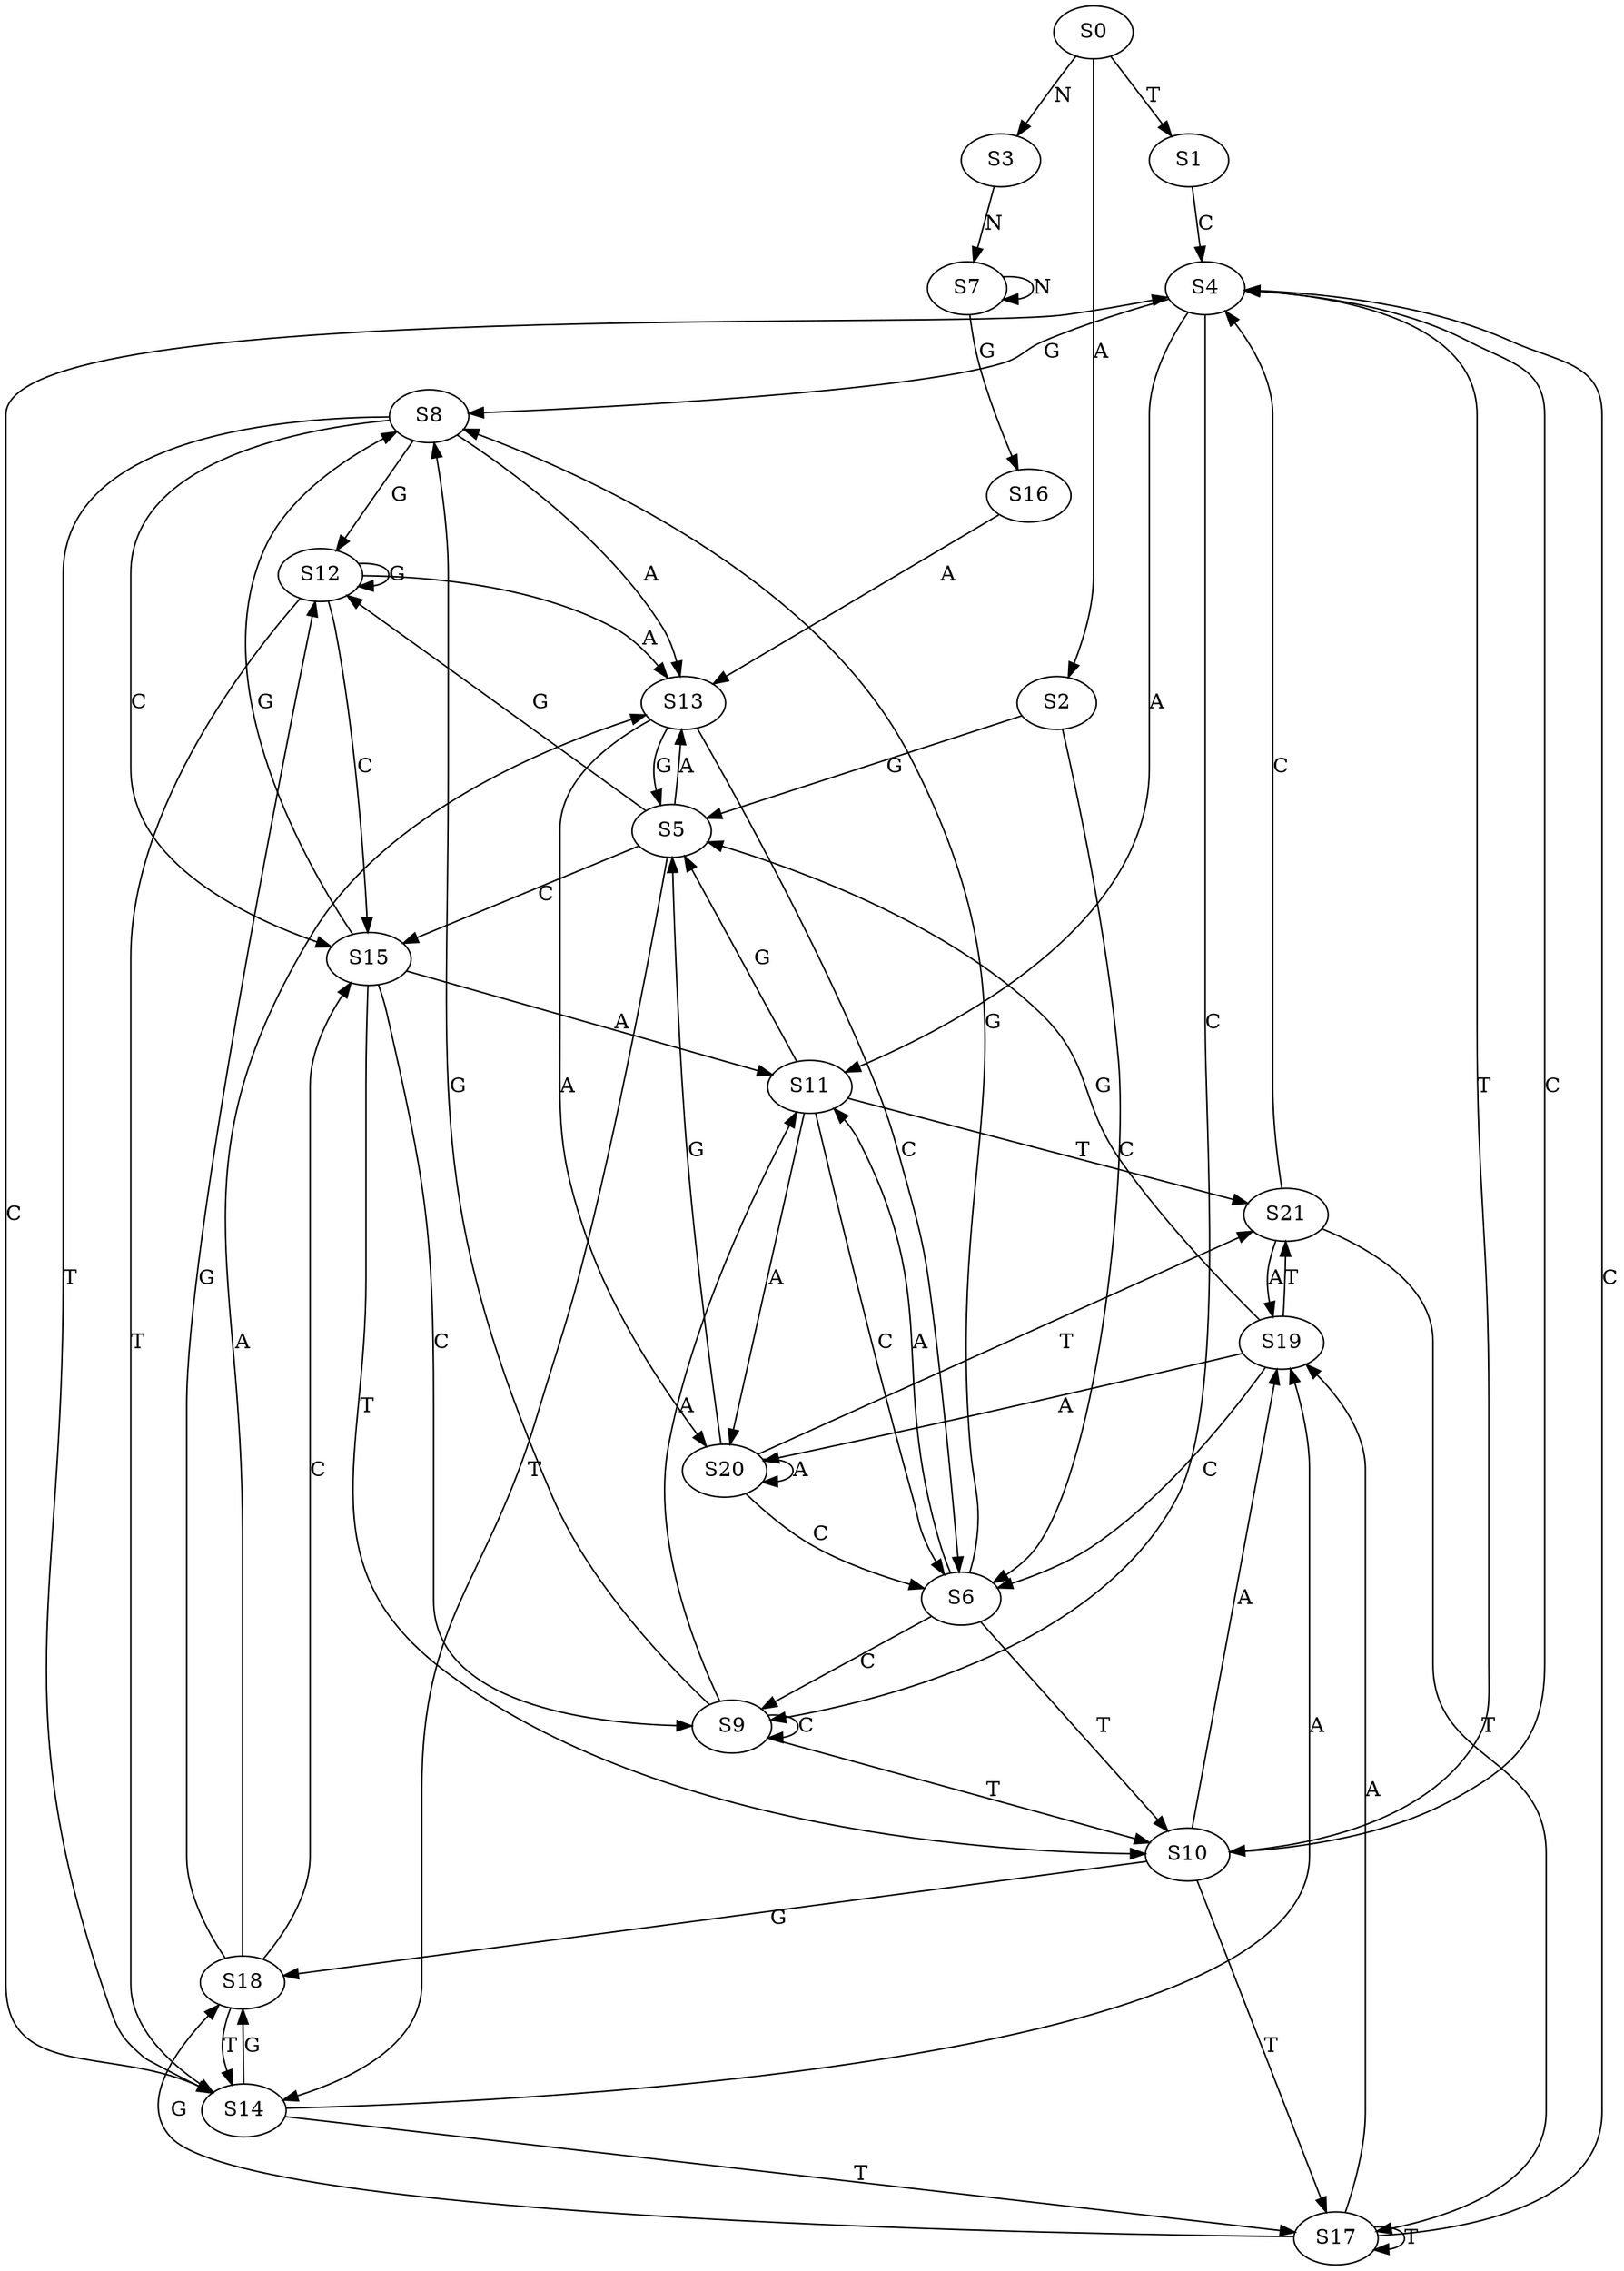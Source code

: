 strict digraph  {
	S0 -> S1 [ label = T ];
	S0 -> S2 [ label = A ];
	S0 -> S3 [ label = N ];
	S1 -> S4 [ label = C ];
	S2 -> S5 [ label = G ];
	S2 -> S6 [ label = C ];
	S3 -> S7 [ label = N ];
	S4 -> S8 [ label = G ];
	S4 -> S9 [ label = C ];
	S4 -> S10 [ label = T ];
	S4 -> S11 [ label = A ];
	S5 -> S12 [ label = G ];
	S5 -> S13 [ label = A ];
	S5 -> S14 [ label = T ];
	S5 -> S15 [ label = C ];
	S6 -> S10 [ label = T ];
	S6 -> S8 [ label = G ];
	S6 -> S9 [ label = C ];
	S6 -> S11 [ label = A ];
	S7 -> S16 [ label = G ];
	S7 -> S7 [ label = N ];
	S8 -> S12 [ label = G ];
	S8 -> S14 [ label = T ];
	S8 -> S15 [ label = C ];
	S8 -> S13 [ label = A ];
	S9 -> S10 [ label = T ];
	S9 -> S11 [ label = A ];
	S9 -> S8 [ label = G ];
	S9 -> S9 [ label = C ];
	S10 -> S17 [ label = T ];
	S10 -> S4 [ label = C ];
	S10 -> S18 [ label = G ];
	S10 -> S19 [ label = A ];
	S11 -> S6 [ label = C ];
	S11 -> S20 [ label = A ];
	S11 -> S5 [ label = G ];
	S11 -> S21 [ label = T ];
	S12 -> S14 [ label = T ];
	S12 -> S13 [ label = A ];
	S12 -> S12 [ label = G ];
	S12 -> S15 [ label = C ];
	S13 -> S20 [ label = A ];
	S13 -> S5 [ label = G ];
	S13 -> S6 [ label = C ];
	S14 -> S18 [ label = G ];
	S14 -> S4 [ label = C ];
	S14 -> S17 [ label = T ];
	S14 -> S19 [ label = A ];
	S15 -> S10 [ label = T ];
	S15 -> S9 [ label = C ];
	S15 -> S8 [ label = G ];
	S15 -> S11 [ label = A ];
	S16 -> S13 [ label = A ];
	S17 -> S4 [ label = C ];
	S17 -> S19 [ label = A ];
	S17 -> S18 [ label = G ];
	S17 -> S17 [ label = T ];
	S18 -> S13 [ label = A ];
	S18 -> S14 [ label = T ];
	S18 -> S15 [ label = C ];
	S18 -> S12 [ label = G ];
	S19 -> S6 [ label = C ];
	S19 -> S20 [ label = A ];
	S19 -> S5 [ label = G ];
	S19 -> S21 [ label = T ];
	S20 -> S6 [ label = C ];
	S20 -> S5 [ label = G ];
	S20 -> S20 [ label = A ];
	S20 -> S21 [ label = T ];
	S21 -> S4 [ label = C ];
	S21 -> S17 [ label = T ];
	S21 -> S19 [ label = A ];
}
